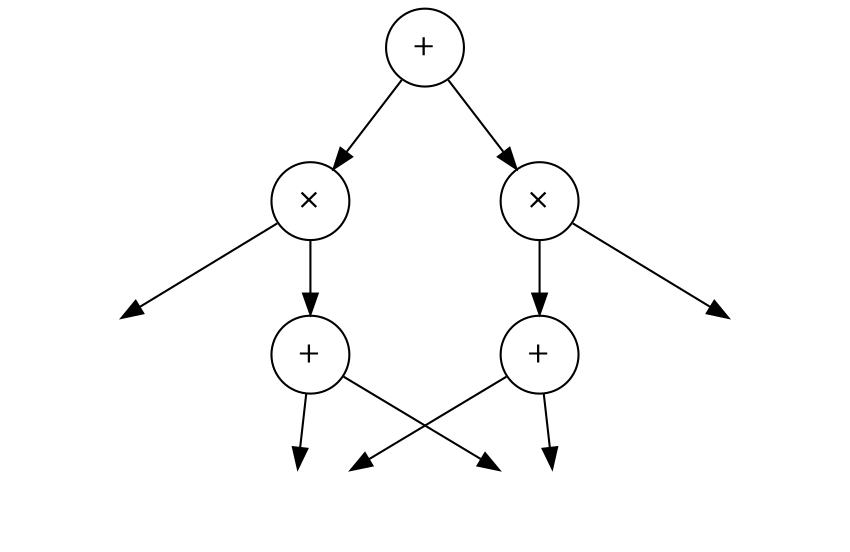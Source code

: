 digraph {
  graph [nodesep="1.0"];

  root [label="+",shape=circle];
  la [image="other.png",label="",shape=plaintext];
  lna [image="gaussian.png",label="",shape=plaintext];
  m1, m2 [label=<&times;>,shape=circle];
  s1, s2 [label="+",shape=circle];
  lb [image="gaussian.png",shape=plaintext,label=""];
  lnb [image="other.png",shape=plaintext,label=""];

  root -> m1;
  root -> m2;
  m1 -> la;
  m1 -> s1;
  m2 -> s2;
  m2 -> lna;
  s1 -> lb;
  s1 -> lnb;
  s2 -> lb;
  s2 -> lnb;

  rank=same; root;
  rank=same; m1; m2;
  rank=same; la; s1; s2; lna;
  rank=same; lb; lnb;
}
